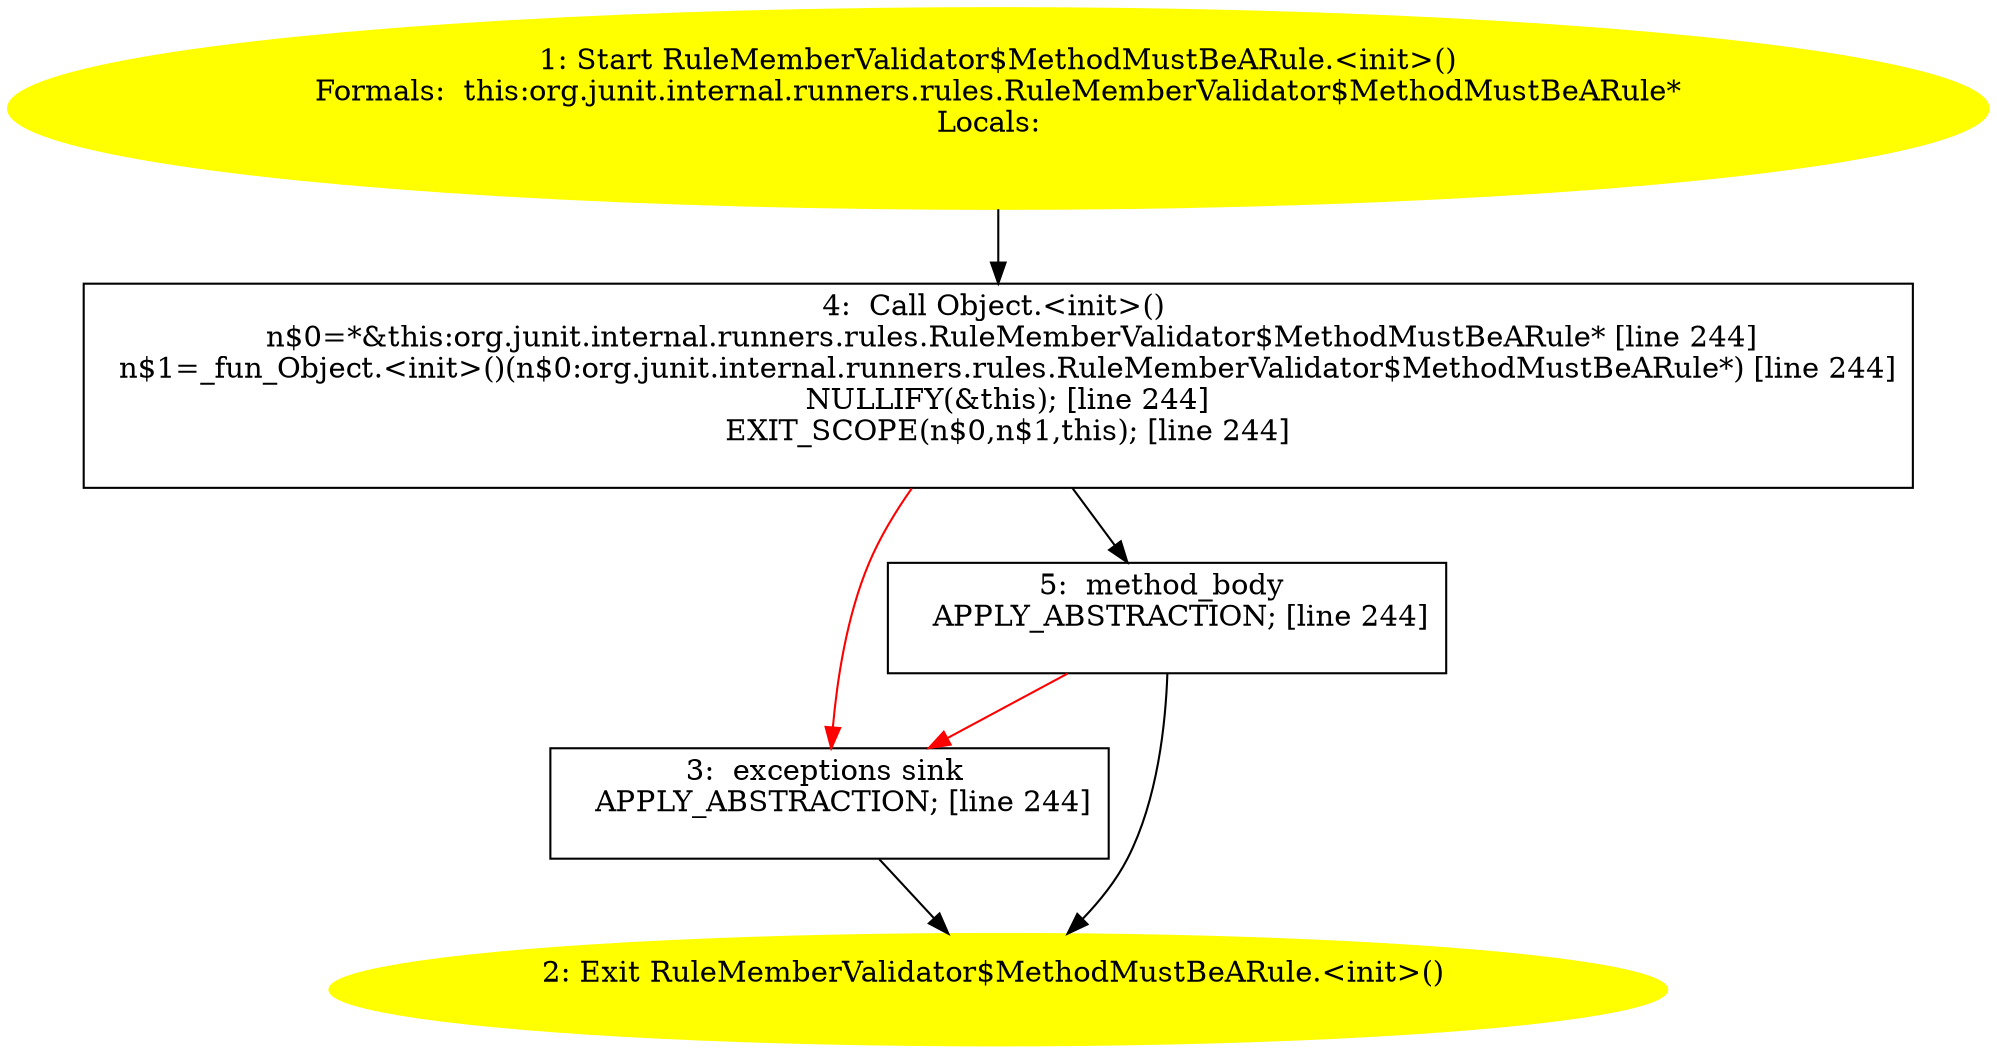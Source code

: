 /* @generated */
digraph cfg {
"org.junit.internal.runners.rules.RuleMemberValidator$MethodMustBeARule.<init>().2631d0091c11ca381da342c4c0c9aeb8_1" [label="1: Start RuleMemberValidator$MethodMustBeARule.<init>()\nFormals:  this:org.junit.internal.runners.rules.RuleMemberValidator$MethodMustBeARule*\nLocals:  \n  " color=yellow style=filled]
	

	 "org.junit.internal.runners.rules.RuleMemberValidator$MethodMustBeARule.<init>().2631d0091c11ca381da342c4c0c9aeb8_1" -> "org.junit.internal.runners.rules.RuleMemberValidator$MethodMustBeARule.<init>().2631d0091c11ca381da342c4c0c9aeb8_4" ;
"org.junit.internal.runners.rules.RuleMemberValidator$MethodMustBeARule.<init>().2631d0091c11ca381da342c4c0c9aeb8_2" [label="2: Exit RuleMemberValidator$MethodMustBeARule.<init>() \n  " color=yellow style=filled]
	

"org.junit.internal.runners.rules.RuleMemberValidator$MethodMustBeARule.<init>().2631d0091c11ca381da342c4c0c9aeb8_3" [label="3:  exceptions sink \n   APPLY_ABSTRACTION; [line 244]\n " shape="box"]
	

	 "org.junit.internal.runners.rules.RuleMemberValidator$MethodMustBeARule.<init>().2631d0091c11ca381da342c4c0c9aeb8_3" -> "org.junit.internal.runners.rules.RuleMemberValidator$MethodMustBeARule.<init>().2631d0091c11ca381da342c4c0c9aeb8_2" ;
"org.junit.internal.runners.rules.RuleMemberValidator$MethodMustBeARule.<init>().2631d0091c11ca381da342c4c0c9aeb8_4" [label="4:  Call Object.<init>() \n   n$0=*&this:org.junit.internal.runners.rules.RuleMemberValidator$MethodMustBeARule* [line 244]\n  n$1=_fun_Object.<init>()(n$0:org.junit.internal.runners.rules.RuleMemberValidator$MethodMustBeARule*) [line 244]\n  NULLIFY(&this); [line 244]\n  EXIT_SCOPE(n$0,n$1,this); [line 244]\n " shape="box"]
	

	 "org.junit.internal.runners.rules.RuleMemberValidator$MethodMustBeARule.<init>().2631d0091c11ca381da342c4c0c9aeb8_4" -> "org.junit.internal.runners.rules.RuleMemberValidator$MethodMustBeARule.<init>().2631d0091c11ca381da342c4c0c9aeb8_5" ;
	 "org.junit.internal.runners.rules.RuleMemberValidator$MethodMustBeARule.<init>().2631d0091c11ca381da342c4c0c9aeb8_4" -> "org.junit.internal.runners.rules.RuleMemberValidator$MethodMustBeARule.<init>().2631d0091c11ca381da342c4c0c9aeb8_3" [color="red" ];
"org.junit.internal.runners.rules.RuleMemberValidator$MethodMustBeARule.<init>().2631d0091c11ca381da342c4c0c9aeb8_5" [label="5:  method_body \n   APPLY_ABSTRACTION; [line 244]\n " shape="box"]
	

	 "org.junit.internal.runners.rules.RuleMemberValidator$MethodMustBeARule.<init>().2631d0091c11ca381da342c4c0c9aeb8_5" -> "org.junit.internal.runners.rules.RuleMemberValidator$MethodMustBeARule.<init>().2631d0091c11ca381da342c4c0c9aeb8_2" ;
	 "org.junit.internal.runners.rules.RuleMemberValidator$MethodMustBeARule.<init>().2631d0091c11ca381da342c4c0c9aeb8_5" -> "org.junit.internal.runners.rules.RuleMemberValidator$MethodMustBeARule.<init>().2631d0091c11ca381da342c4c0c9aeb8_3" [color="red" ];
}
